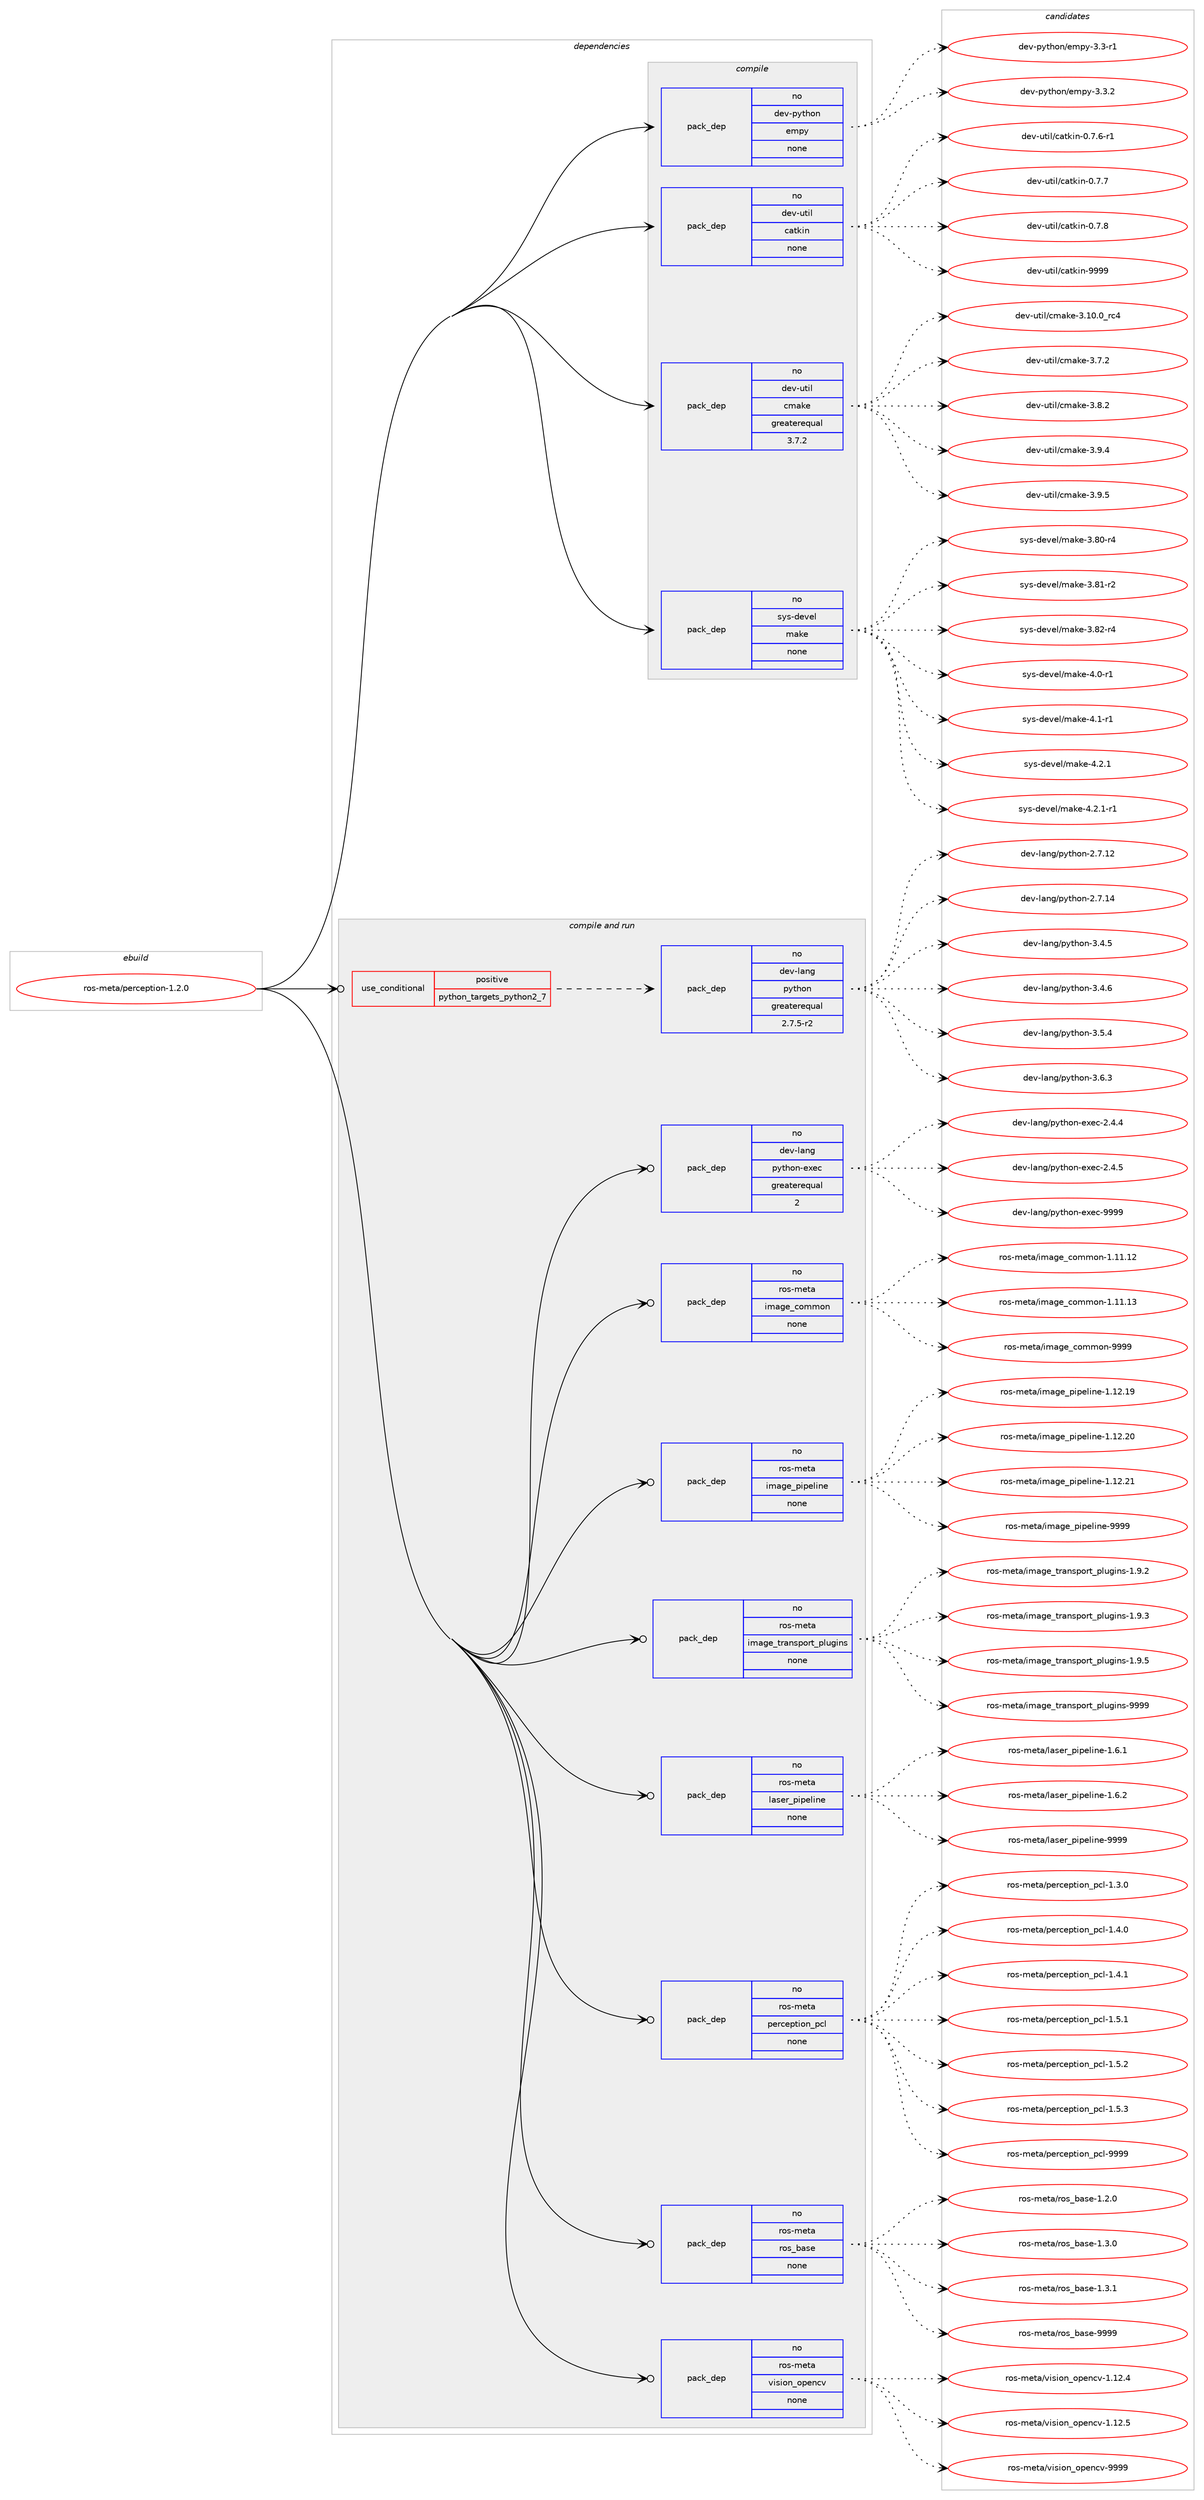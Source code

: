 digraph prolog {

# *************
# Graph options
# *************

newrank=true;
concentrate=true;
compound=true;
graph [rankdir=LR,fontname=Helvetica,fontsize=10,ranksep=1.5];#, ranksep=2.5, nodesep=0.2];
edge  [arrowhead=vee];
node  [fontname=Helvetica,fontsize=10];

# **********
# The ebuild
# **********

subgraph cluster_leftcol {
color=gray;
rank=same;
label=<<i>ebuild</i>>;
id [label="ros-meta/perception-1.2.0", color=red, width=4, href="../ros-meta/perception-1.2.0.svg"];
}

# ****************
# The dependencies
# ****************

subgraph cluster_midcol {
color=gray;
label=<<i>dependencies</i>>;
subgraph cluster_compile {
fillcolor="#eeeeee";
style=filled;
label=<<i>compile</i>>;
subgraph pack325308 {
dependency441969 [label=<<TABLE BORDER="0" CELLBORDER="1" CELLSPACING="0" CELLPADDING="4" WIDTH="220"><TR><TD ROWSPAN="6" CELLPADDING="30">pack_dep</TD></TR><TR><TD WIDTH="110">no</TD></TR><TR><TD>dev-python</TD></TR><TR><TD>empy</TD></TR><TR><TD>none</TD></TR><TR><TD></TD></TR></TABLE>>, shape=none, color=blue];
}
id:e -> dependency441969:w [weight=20,style="solid",arrowhead="vee"];
subgraph pack325309 {
dependency441970 [label=<<TABLE BORDER="0" CELLBORDER="1" CELLSPACING="0" CELLPADDING="4" WIDTH="220"><TR><TD ROWSPAN="6" CELLPADDING="30">pack_dep</TD></TR><TR><TD WIDTH="110">no</TD></TR><TR><TD>dev-util</TD></TR><TR><TD>catkin</TD></TR><TR><TD>none</TD></TR><TR><TD></TD></TR></TABLE>>, shape=none, color=blue];
}
id:e -> dependency441970:w [weight=20,style="solid",arrowhead="vee"];
subgraph pack325310 {
dependency441971 [label=<<TABLE BORDER="0" CELLBORDER="1" CELLSPACING="0" CELLPADDING="4" WIDTH="220"><TR><TD ROWSPAN="6" CELLPADDING="30">pack_dep</TD></TR><TR><TD WIDTH="110">no</TD></TR><TR><TD>dev-util</TD></TR><TR><TD>cmake</TD></TR><TR><TD>greaterequal</TD></TR><TR><TD>3.7.2</TD></TR></TABLE>>, shape=none, color=blue];
}
id:e -> dependency441971:w [weight=20,style="solid",arrowhead="vee"];
subgraph pack325311 {
dependency441972 [label=<<TABLE BORDER="0" CELLBORDER="1" CELLSPACING="0" CELLPADDING="4" WIDTH="220"><TR><TD ROWSPAN="6" CELLPADDING="30">pack_dep</TD></TR><TR><TD WIDTH="110">no</TD></TR><TR><TD>sys-devel</TD></TR><TR><TD>make</TD></TR><TR><TD>none</TD></TR><TR><TD></TD></TR></TABLE>>, shape=none, color=blue];
}
id:e -> dependency441972:w [weight=20,style="solid",arrowhead="vee"];
}
subgraph cluster_compileandrun {
fillcolor="#eeeeee";
style=filled;
label=<<i>compile and run</i>>;
subgraph cond109012 {
dependency441973 [label=<<TABLE BORDER="0" CELLBORDER="1" CELLSPACING="0" CELLPADDING="4"><TR><TD ROWSPAN="3" CELLPADDING="10">use_conditional</TD></TR><TR><TD>positive</TD></TR><TR><TD>python_targets_python2_7</TD></TR></TABLE>>, shape=none, color=red];
subgraph pack325312 {
dependency441974 [label=<<TABLE BORDER="0" CELLBORDER="1" CELLSPACING="0" CELLPADDING="4" WIDTH="220"><TR><TD ROWSPAN="6" CELLPADDING="30">pack_dep</TD></TR><TR><TD WIDTH="110">no</TD></TR><TR><TD>dev-lang</TD></TR><TR><TD>python</TD></TR><TR><TD>greaterequal</TD></TR><TR><TD>2.7.5-r2</TD></TR></TABLE>>, shape=none, color=blue];
}
dependency441973:e -> dependency441974:w [weight=20,style="dashed",arrowhead="vee"];
}
id:e -> dependency441973:w [weight=20,style="solid",arrowhead="odotvee"];
subgraph pack325313 {
dependency441975 [label=<<TABLE BORDER="0" CELLBORDER="1" CELLSPACING="0" CELLPADDING="4" WIDTH="220"><TR><TD ROWSPAN="6" CELLPADDING="30">pack_dep</TD></TR><TR><TD WIDTH="110">no</TD></TR><TR><TD>dev-lang</TD></TR><TR><TD>python-exec</TD></TR><TR><TD>greaterequal</TD></TR><TR><TD>2</TD></TR></TABLE>>, shape=none, color=blue];
}
id:e -> dependency441975:w [weight=20,style="solid",arrowhead="odotvee"];
subgraph pack325314 {
dependency441976 [label=<<TABLE BORDER="0" CELLBORDER="1" CELLSPACING="0" CELLPADDING="4" WIDTH="220"><TR><TD ROWSPAN="6" CELLPADDING="30">pack_dep</TD></TR><TR><TD WIDTH="110">no</TD></TR><TR><TD>ros-meta</TD></TR><TR><TD>image_common</TD></TR><TR><TD>none</TD></TR><TR><TD></TD></TR></TABLE>>, shape=none, color=blue];
}
id:e -> dependency441976:w [weight=20,style="solid",arrowhead="odotvee"];
subgraph pack325315 {
dependency441977 [label=<<TABLE BORDER="0" CELLBORDER="1" CELLSPACING="0" CELLPADDING="4" WIDTH="220"><TR><TD ROWSPAN="6" CELLPADDING="30">pack_dep</TD></TR><TR><TD WIDTH="110">no</TD></TR><TR><TD>ros-meta</TD></TR><TR><TD>image_pipeline</TD></TR><TR><TD>none</TD></TR><TR><TD></TD></TR></TABLE>>, shape=none, color=blue];
}
id:e -> dependency441977:w [weight=20,style="solid",arrowhead="odotvee"];
subgraph pack325316 {
dependency441978 [label=<<TABLE BORDER="0" CELLBORDER="1" CELLSPACING="0" CELLPADDING="4" WIDTH="220"><TR><TD ROWSPAN="6" CELLPADDING="30">pack_dep</TD></TR><TR><TD WIDTH="110">no</TD></TR><TR><TD>ros-meta</TD></TR><TR><TD>image_transport_plugins</TD></TR><TR><TD>none</TD></TR><TR><TD></TD></TR></TABLE>>, shape=none, color=blue];
}
id:e -> dependency441978:w [weight=20,style="solid",arrowhead="odotvee"];
subgraph pack325317 {
dependency441979 [label=<<TABLE BORDER="0" CELLBORDER="1" CELLSPACING="0" CELLPADDING="4" WIDTH="220"><TR><TD ROWSPAN="6" CELLPADDING="30">pack_dep</TD></TR><TR><TD WIDTH="110">no</TD></TR><TR><TD>ros-meta</TD></TR><TR><TD>laser_pipeline</TD></TR><TR><TD>none</TD></TR><TR><TD></TD></TR></TABLE>>, shape=none, color=blue];
}
id:e -> dependency441979:w [weight=20,style="solid",arrowhead="odotvee"];
subgraph pack325318 {
dependency441980 [label=<<TABLE BORDER="0" CELLBORDER="1" CELLSPACING="0" CELLPADDING="4" WIDTH="220"><TR><TD ROWSPAN="6" CELLPADDING="30">pack_dep</TD></TR><TR><TD WIDTH="110">no</TD></TR><TR><TD>ros-meta</TD></TR><TR><TD>perception_pcl</TD></TR><TR><TD>none</TD></TR><TR><TD></TD></TR></TABLE>>, shape=none, color=blue];
}
id:e -> dependency441980:w [weight=20,style="solid",arrowhead="odotvee"];
subgraph pack325319 {
dependency441981 [label=<<TABLE BORDER="0" CELLBORDER="1" CELLSPACING="0" CELLPADDING="4" WIDTH="220"><TR><TD ROWSPAN="6" CELLPADDING="30">pack_dep</TD></TR><TR><TD WIDTH="110">no</TD></TR><TR><TD>ros-meta</TD></TR><TR><TD>ros_base</TD></TR><TR><TD>none</TD></TR><TR><TD></TD></TR></TABLE>>, shape=none, color=blue];
}
id:e -> dependency441981:w [weight=20,style="solid",arrowhead="odotvee"];
subgraph pack325320 {
dependency441982 [label=<<TABLE BORDER="0" CELLBORDER="1" CELLSPACING="0" CELLPADDING="4" WIDTH="220"><TR><TD ROWSPAN="6" CELLPADDING="30">pack_dep</TD></TR><TR><TD WIDTH="110">no</TD></TR><TR><TD>ros-meta</TD></TR><TR><TD>vision_opencv</TD></TR><TR><TD>none</TD></TR><TR><TD></TD></TR></TABLE>>, shape=none, color=blue];
}
id:e -> dependency441982:w [weight=20,style="solid",arrowhead="odotvee"];
}
subgraph cluster_run {
fillcolor="#eeeeee";
style=filled;
label=<<i>run</i>>;
}
}

# **************
# The candidates
# **************

subgraph cluster_choices {
rank=same;
color=gray;
label=<<i>candidates</i>>;

subgraph choice325308 {
color=black;
nodesep=1;
choice1001011184511212111610411111047101109112121455146514511449 [label="dev-python/empy-3.3-r1", color=red, width=4,href="../dev-python/empy-3.3-r1.svg"];
choice1001011184511212111610411111047101109112121455146514650 [label="dev-python/empy-3.3.2", color=red, width=4,href="../dev-python/empy-3.3.2.svg"];
dependency441969:e -> choice1001011184511212111610411111047101109112121455146514511449:w [style=dotted,weight="100"];
dependency441969:e -> choice1001011184511212111610411111047101109112121455146514650:w [style=dotted,weight="100"];
}
subgraph choice325309 {
color=black;
nodesep=1;
choice100101118451171161051084799971161071051104548465546544511449 [label="dev-util/catkin-0.7.6-r1", color=red, width=4,href="../dev-util/catkin-0.7.6-r1.svg"];
choice10010111845117116105108479997116107105110454846554655 [label="dev-util/catkin-0.7.7", color=red, width=4,href="../dev-util/catkin-0.7.7.svg"];
choice10010111845117116105108479997116107105110454846554656 [label="dev-util/catkin-0.7.8", color=red, width=4,href="../dev-util/catkin-0.7.8.svg"];
choice100101118451171161051084799971161071051104557575757 [label="dev-util/catkin-9999", color=red, width=4,href="../dev-util/catkin-9999.svg"];
dependency441970:e -> choice100101118451171161051084799971161071051104548465546544511449:w [style=dotted,weight="100"];
dependency441970:e -> choice10010111845117116105108479997116107105110454846554655:w [style=dotted,weight="100"];
dependency441970:e -> choice10010111845117116105108479997116107105110454846554656:w [style=dotted,weight="100"];
dependency441970:e -> choice100101118451171161051084799971161071051104557575757:w [style=dotted,weight="100"];
}
subgraph choice325310 {
color=black;
nodesep=1;
choice1001011184511711610510847991099710710145514649484648951149952 [label="dev-util/cmake-3.10.0_rc4", color=red, width=4,href="../dev-util/cmake-3.10.0_rc4.svg"];
choice10010111845117116105108479910997107101455146554650 [label="dev-util/cmake-3.7.2", color=red, width=4,href="../dev-util/cmake-3.7.2.svg"];
choice10010111845117116105108479910997107101455146564650 [label="dev-util/cmake-3.8.2", color=red, width=4,href="../dev-util/cmake-3.8.2.svg"];
choice10010111845117116105108479910997107101455146574652 [label="dev-util/cmake-3.9.4", color=red, width=4,href="../dev-util/cmake-3.9.4.svg"];
choice10010111845117116105108479910997107101455146574653 [label="dev-util/cmake-3.9.5", color=red, width=4,href="../dev-util/cmake-3.9.5.svg"];
dependency441971:e -> choice1001011184511711610510847991099710710145514649484648951149952:w [style=dotted,weight="100"];
dependency441971:e -> choice10010111845117116105108479910997107101455146554650:w [style=dotted,weight="100"];
dependency441971:e -> choice10010111845117116105108479910997107101455146564650:w [style=dotted,weight="100"];
dependency441971:e -> choice10010111845117116105108479910997107101455146574652:w [style=dotted,weight="100"];
dependency441971:e -> choice10010111845117116105108479910997107101455146574653:w [style=dotted,weight="100"];
}
subgraph choice325311 {
color=black;
nodesep=1;
choice11512111545100101118101108471099710710145514656484511452 [label="sys-devel/make-3.80-r4", color=red, width=4,href="../sys-devel/make-3.80-r4.svg"];
choice11512111545100101118101108471099710710145514656494511450 [label="sys-devel/make-3.81-r2", color=red, width=4,href="../sys-devel/make-3.81-r2.svg"];
choice11512111545100101118101108471099710710145514656504511452 [label="sys-devel/make-3.82-r4", color=red, width=4,href="../sys-devel/make-3.82-r4.svg"];
choice115121115451001011181011084710997107101455246484511449 [label="sys-devel/make-4.0-r1", color=red, width=4,href="../sys-devel/make-4.0-r1.svg"];
choice115121115451001011181011084710997107101455246494511449 [label="sys-devel/make-4.1-r1", color=red, width=4,href="../sys-devel/make-4.1-r1.svg"];
choice115121115451001011181011084710997107101455246504649 [label="sys-devel/make-4.2.1", color=red, width=4,href="../sys-devel/make-4.2.1.svg"];
choice1151211154510010111810110847109971071014552465046494511449 [label="sys-devel/make-4.2.1-r1", color=red, width=4,href="../sys-devel/make-4.2.1-r1.svg"];
dependency441972:e -> choice11512111545100101118101108471099710710145514656484511452:w [style=dotted,weight="100"];
dependency441972:e -> choice11512111545100101118101108471099710710145514656494511450:w [style=dotted,weight="100"];
dependency441972:e -> choice11512111545100101118101108471099710710145514656504511452:w [style=dotted,weight="100"];
dependency441972:e -> choice115121115451001011181011084710997107101455246484511449:w [style=dotted,weight="100"];
dependency441972:e -> choice115121115451001011181011084710997107101455246494511449:w [style=dotted,weight="100"];
dependency441972:e -> choice115121115451001011181011084710997107101455246504649:w [style=dotted,weight="100"];
dependency441972:e -> choice1151211154510010111810110847109971071014552465046494511449:w [style=dotted,weight="100"];
}
subgraph choice325312 {
color=black;
nodesep=1;
choice10010111845108971101034711212111610411111045504655464950 [label="dev-lang/python-2.7.12", color=red, width=4,href="../dev-lang/python-2.7.12.svg"];
choice10010111845108971101034711212111610411111045504655464952 [label="dev-lang/python-2.7.14", color=red, width=4,href="../dev-lang/python-2.7.14.svg"];
choice100101118451089711010347112121116104111110455146524653 [label="dev-lang/python-3.4.5", color=red, width=4,href="../dev-lang/python-3.4.5.svg"];
choice100101118451089711010347112121116104111110455146524654 [label="dev-lang/python-3.4.6", color=red, width=4,href="../dev-lang/python-3.4.6.svg"];
choice100101118451089711010347112121116104111110455146534652 [label="dev-lang/python-3.5.4", color=red, width=4,href="../dev-lang/python-3.5.4.svg"];
choice100101118451089711010347112121116104111110455146544651 [label="dev-lang/python-3.6.3", color=red, width=4,href="../dev-lang/python-3.6.3.svg"];
dependency441974:e -> choice10010111845108971101034711212111610411111045504655464950:w [style=dotted,weight="100"];
dependency441974:e -> choice10010111845108971101034711212111610411111045504655464952:w [style=dotted,weight="100"];
dependency441974:e -> choice100101118451089711010347112121116104111110455146524653:w [style=dotted,weight="100"];
dependency441974:e -> choice100101118451089711010347112121116104111110455146524654:w [style=dotted,weight="100"];
dependency441974:e -> choice100101118451089711010347112121116104111110455146534652:w [style=dotted,weight="100"];
dependency441974:e -> choice100101118451089711010347112121116104111110455146544651:w [style=dotted,weight="100"];
}
subgraph choice325313 {
color=black;
nodesep=1;
choice1001011184510897110103471121211161041111104510112010199455046524652 [label="dev-lang/python-exec-2.4.4", color=red, width=4,href="../dev-lang/python-exec-2.4.4.svg"];
choice1001011184510897110103471121211161041111104510112010199455046524653 [label="dev-lang/python-exec-2.4.5", color=red, width=4,href="../dev-lang/python-exec-2.4.5.svg"];
choice10010111845108971101034711212111610411111045101120101994557575757 [label="dev-lang/python-exec-9999", color=red, width=4,href="../dev-lang/python-exec-9999.svg"];
dependency441975:e -> choice1001011184510897110103471121211161041111104510112010199455046524652:w [style=dotted,weight="100"];
dependency441975:e -> choice1001011184510897110103471121211161041111104510112010199455046524653:w [style=dotted,weight="100"];
dependency441975:e -> choice10010111845108971101034711212111610411111045101120101994557575757:w [style=dotted,weight="100"];
}
subgraph choice325314 {
color=black;
nodesep=1;
choice1141111154510910111697471051099710310195991111091091111104549464949464950 [label="ros-meta/image_common-1.11.12", color=red, width=4,href="../ros-meta/image_common-1.11.12.svg"];
choice1141111154510910111697471051099710310195991111091091111104549464949464951 [label="ros-meta/image_common-1.11.13", color=red, width=4,href="../ros-meta/image_common-1.11.13.svg"];
choice1141111154510910111697471051099710310195991111091091111104557575757 [label="ros-meta/image_common-9999", color=red, width=4,href="../ros-meta/image_common-9999.svg"];
dependency441976:e -> choice1141111154510910111697471051099710310195991111091091111104549464949464950:w [style=dotted,weight="100"];
dependency441976:e -> choice1141111154510910111697471051099710310195991111091091111104549464949464951:w [style=dotted,weight="100"];
dependency441976:e -> choice1141111154510910111697471051099710310195991111091091111104557575757:w [style=dotted,weight="100"];
}
subgraph choice325315 {
color=black;
nodesep=1;
choice11411111545109101116974710510997103101951121051121011081051101014549464950464957 [label="ros-meta/image_pipeline-1.12.19", color=red, width=4,href="../ros-meta/image_pipeline-1.12.19.svg"];
choice11411111545109101116974710510997103101951121051121011081051101014549464950465048 [label="ros-meta/image_pipeline-1.12.20", color=red, width=4,href="../ros-meta/image_pipeline-1.12.20.svg"];
choice11411111545109101116974710510997103101951121051121011081051101014549464950465049 [label="ros-meta/image_pipeline-1.12.21", color=red, width=4,href="../ros-meta/image_pipeline-1.12.21.svg"];
choice11411111545109101116974710510997103101951121051121011081051101014557575757 [label="ros-meta/image_pipeline-9999", color=red, width=4,href="../ros-meta/image_pipeline-9999.svg"];
dependency441977:e -> choice11411111545109101116974710510997103101951121051121011081051101014549464950464957:w [style=dotted,weight="100"];
dependency441977:e -> choice11411111545109101116974710510997103101951121051121011081051101014549464950465048:w [style=dotted,weight="100"];
dependency441977:e -> choice11411111545109101116974710510997103101951121051121011081051101014549464950465049:w [style=dotted,weight="100"];
dependency441977:e -> choice11411111545109101116974710510997103101951121051121011081051101014557575757:w [style=dotted,weight="100"];
}
subgraph choice325316 {
color=black;
nodesep=1;
choice11411111545109101116974710510997103101951161149711011511211111411695112108117103105110115454946574650 [label="ros-meta/image_transport_plugins-1.9.2", color=red, width=4,href="../ros-meta/image_transport_plugins-1.9.2.svg"];
choice11411111545109101116974710510997103101951161149711011511211111411695112108117103105110115454946574651 [label="ros-meta/image_transport_plugins-1.9.3", color=red, width=4,href="../ros-meta/image_transport_plugins-1.9.3.svg"];
choice11411111545109101116974710510997103101951161149711011511211111411695112108117103105110115454946574653 [label="ros-meta/image_transport_plugins-1.9.5", color=red, width=4,href="../ros-meta/image_transport_plugins-1.9.5.svg"];
choice114111115451091011169747105109971031019511611497110115112111114116951121081171031051101154557575757 [label="ros-meta/image_transport_plugins-9999", color=red, width=4,href="../ros-meta/image_transport_plugins-9999.svg"];
dependency441978:e -> choice11411111545109101116974710510997103101951161149711011511211111411695112108117103105110115454946574650:w [style=dotted,weight="100"];
dependency441978:e -> choice11411111545109101116974710510997103101951161149711011511211111411695112108117103105110115454946574651:w [style=dotted,weight="100"];
dependency441978:e -> choice11411111545109101116974710510997103101951161149711011511211111411695112108117103105110115454946574653:w [style=dotted,weight="100"];
dependency441978:e -> choice114111115451091011169747105109971031019511611497110115112111114116951121081171031051101154557575757:w [style=dotted,weight="100"];
}
subgraph choice325317 {
color=black;
nodesep=1;
choice1141111154510910111697471089711510111495112105112101108105110101454946544649 [label="ros-meta/laser_pipeline-1.6.1", color=red, width=4,href="../ros-meta/laser_pipeline-1.6.1.svg"];
choice1141111154510910111697471089711510111495112105112101108105110101454946544650 [label="ros-meta/laser_pipeline-1.6.2", color=red, width=4,href="../ros-meta/laser_pipeline-1.6.2.svg"];
choice11411111545109101116974710897115101114951121051121011081051101014557575757 [label="ros-meta/laser_pipeline-9999", color=red, width=4,href="../ros-meta/laser_pipeline-9999.svg"];
dependency441979:e -> choice1141111154510910111697471089711510111495112105112101108105110101454946544649:w [style=dotted,weight="100"];
dependency441979:e -> choice1141111154510910111697471089711510111495112105112101108105110101454946544650:w [style=dotted,weight="100"];
dependency441979:e -> choice11411111545109101116974710897115101114951121051121011081051101014557575757:w [style=dotted,weight="100"];
}
subgraph choice325318 {
color=black;
nodesep=1;
choice114111115451091011169747112101114991011121161051111109511299108454946514648 [label="ros-meta/perception_pcl-1.3.0", color=red, width=4,href="../ros-meta/perception_pcl-1.3.0.svg"];
choice114111115451091011169747112101114991011121161051111109511299108454946524648 [label="ros-meta/perception_pcl-1.4.0", color=red, width=4,href="../ros-meta/perception_pcl-1.4.0.svg"];
choice114111115451091011169747112101114991011121161051111109511299108454946524649 [label="ros-meta/perception_pcl-1.4.1", color=red, width=4,href="../ros-meta/perception_pcl-1.4.1.svg"];
choice114111115451091011169747112101114991011121161051111109511299108454946534649 [label="ros-meta/perception_pcl-1.5.1", color=red, width=4,href="../ros-meta/perception_pcl-1.5.1.svg"];
choice114111115451091011169747112101114991011121161051111109511299108454946534650 [label="ros-meta/perception_pcl-1.5.2", color=red, width=4,href="../ros-meta/perception_pcl-1.5.2.svg"];
choice114111115451091011169747112101114991011121161051111109511299108454946534651 [label="ros-meta/perception_pcl-1.5.3", color=red, width=4,href="../ros-meta/perception_pcl-1.5.3.svg"];
choice1141111154510910111697471121011149910111211610511111095112991084557575757 [label="ros-meta/perception_pcl-9999", color=red, width=4,href="../ros-meta/perception_pcl-9999.svg"];
dependency441980:e -> choice114111115451091011169747112101114991011121161051111109511299108454946514648:w [style=dotted,weight="100"];
dependency441980:e -> choice114111115451091011169747112101114991011121161051111109511299108454946524648:w [style=dotted,weight="100"];
dependency441980:e -> choice114111115451091011169747112101114991011121161051111109511299108454946524649:w [style=dotted,weight="100"];
dependency441980:e -> choice114111115451091011169747112101114991011121161051111109511299108454946534649:w [style=dotted,weight="100"];
dependency441980:e -> choice114111115451091011169747112101114991011121161051111109511299108454946534650:w [style=dotted,weight="100"];
dependency441980:e -> choice114111115451091011169747112101114991011121161051111109511299108454946534651:w [style=dotted,weight="100"];
dependency441980:e -> choice1141111154510910111697471121011149910111211610511111095112991084557575757:w [style=dotted,weight="100"];
}
subgraph choice325319 {
color=black;
nodesep=1;
choice114111115451091011169747114111115959897115101454946504648 [label="ros-meta/ros_base-1.2.0", color=red, width=4,href="../ros-meta/ros_base-1.2.0.svg"];
choice114111115451091011169747114111115959897115101454946514648 [label="ros-meta/ros_base-1.3.0", color=red, width=4,href="../ros-meta/ros_base-1.3.0.svg"];
choice114111115451091011169747114111115959897115101454946514649 [label="ros-meta/ros_base-1.3.1", color=red, width=4,href="../ros-meta/ros_base-1.3.1.svg"];
choice1141111154510910111697471141111159598971151014557575757 [label="ros-meta/ros_base-9999", color=red, width=4,href="../ros-meta/ros_base-9999.svg"];
dependency441981:e -> choice114111115451091011169747114111115959897115101454946504648:w [style=dotted,weight="100"];
dependency441981:e -> choice114111115451091011169747114111115959897115101454946514648:w [style=dotted,weight="100"];
dependency441981:e -> choice114111115451091011169747114111115959897115101454946514649:w [style=dotted,weight="100"];
dependency441981:e -> choice1141111154510910111697471141111159598971151014557575757:w [style=dotted,weight="100"];
}
subgraph choice325320 {
color=black;
nodesep=1;
choice114111115451091011169747118105115105111110951111121011109911845494649504652 [label="ros-meta/vision_opencv-1.12.4", color=red, width=4,href="../ros-meta/vision_opencv-1.12.4.svg"];
choice114111115451091011169747118105115105111110951111121011109911845494649504653 [label="ros-meta/vision_opencv-1.12.5", color=red, width=4,href="../ros-meta/vision_opencv-1.12.5.svg"];
choice11411111545109101116974711810511510511111095111112101110991184557575757 [label="ros-meta/vision_opencv-9999", color=red, width=4,href="../ros-meta/vision_opencv-9999.svg"];
dependency441982:e -> choice114111115451091011169747118105115105111110951111121011109911845494649504652:w [style=dotted,weight="100"];
dependency441982:e -> choice114111115451091011169747118105115105111110951111121011109911845494649504653:w [style=dotted,weight="100"];
dependency441982:e -> choice11411111545109101116974711810511510511111095111112101110991184557575757:w [style=dotted,weight="100"];
}
}

}
